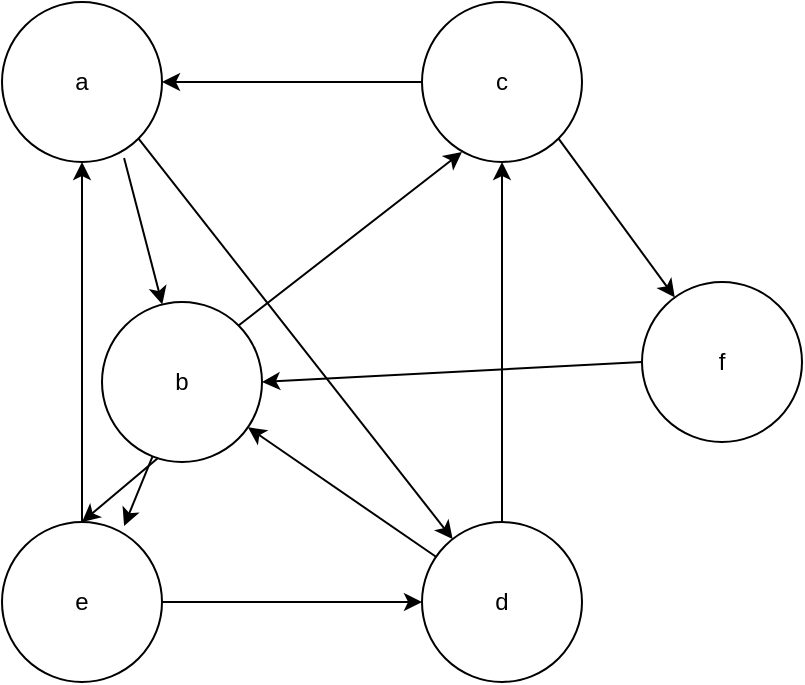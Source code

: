 <mxfile version="20.2.2" type="github">
  <diagram id="jxnv589iZnTR9g5iU23S" name="第 1 页">
    <mxGraphModel dx="1422" dy="762" grid="1" gridSize="10" guides="1" tooltips="1" connect="1" arrows="1" fold="1" page="1" pageScale="1" pageWidth="827" pageHeight="1169" math="0" shadow="0">
      <root>
        <mxCell id="0" />
        <mxCell id="1" parent="0" />
        <mxCell id="CM45C5HzOIM9avxuJysR-1" value="a" style="ellipse;whiteSpace=wrap;html=1;aspect=fixed;" vertex="1" parent="1">
          <mxGeometry x="220" y="160" width="80" height="80" as="geometry" />
        </mxCell>
        <mxCell id="CM45C5HzOIM9avxuJysR-2" value="b" style="ellipse;whiteSpace=wrap;html=1;aspect=fixed;" vertex="1" parent="1">
          <mxGeometry x="270" y="310" width="80" height="80" as="geometry" />
        </mxCell>
        <mxCell id="CM45C5HzOIM9avxuJysR-3" value="c" style="ellipse;whiteSpace=wrap;html=1;aspect=fixed;" vertex="1" parent="1">
          <mxGeometry x="430" y="160" width="80" height="80" as="geometry" />
        </mxCell>
        <mxCell id="CM45C5HzOIM9avxuJysR-4" value="" style="endArrow=classic;html=1;rounded=0;exitX=0.763;exitY=0.975;exitDx=0;exitDy=0;exitPerimeter=0;" edge="1" parent="1" source="CM45C5HzOIM9avxuJysR-1" target="CM45C5HzOIM9avxuJysR-2">
          <mxGeometry width="50" height="50" relative="1" as="geometry">
            <mxPoint x="450" y="420" as="sourcePoint" />
            <mxPoint x="500" y="370" as="targetPoint" />
          </mxGeometry>
        </mxCell>
        <mxCell id="CM45C5HzOIM9avxuJysR-5" value="" style="endArrow=classic;html=1;rounded=0;exitX=1;exitY=0;exitDx=0;exitDy=0;" edge="1" parent="1" source="CM45C5HzOIM9avxuJysR-2">
          <mxGeometry width="50" height="50" relative="1" as="geometry">
            <mxPoint x="450" y="420" as="sourcePoint" />
            <mxPoint x="450" y="235" as="targetPoint" />
          </mxGeometry>
        </mxCell>
        <mxCell id="CM45C5HzOIM9avxuJysR-6" value="" style="endArrow=classic;html=1;rounded=0;entryX=1;entryY=0.5;entryDx=0;entryDy=0;exitX=0;exitY=0.5;exitDx=0;exitDy=0;" edge="1" parent="1" source="CM45C5HzOIM9avxuJysR-3" target="CM45C5HzOIM9avxuJysR-1">
          <mxGeometry width="50" height="50" relative="1" as="geometry">
            <mxPoint x="450" y="420" as="sourcePoint" />
            <mxPoint x="500" y="370" as="targetPoint" />
          </mxGeometry>
        </mxCell>
        <mxCell id="CM45C5HzOIM9avxuJysR-7" value="e" style="ellipse;whiteSpace=wrap;html=1;aspect=fixed;" vertex="1" parent="1">
          <mxGeometry x="220" y="420" width="80" height="80" as="geometry" />
        </mxCell>
        <mxCell id="CM45C5HzOIM9avxuJysR-8" value="d" style="ellipse;whiteSpace=wrap;html=1;aspect=fixed;" vertex="1" parent="1">
          <mxGeometry x="430" y="420" width="80" height="80" as="geometry" />
        </mxCell>
        <mxCell id="CM45C5HzOIM9avxuJysR-9" value="" style="endArrow=classic;html=1;rounded=0;entryX=0.763;entryY=0.025;entryDx=0;entryDy=0;entryPerimeter=0;" edge="1" parent="1" source="CM45C5HzOIM9avxuJysR-2" target="CM45C5HzOIM9avxuJysR-7">
          <mxGeometry width="50" height="50" relative="1" as="geometry">
            <mxPoint x="450" y="420" as="sourcePoint" />
            <mxPoint x="500" y="370" as="targetPoint" />
          </mxGeometry>
        </mxCell>
        <mxCell id="CM45C5HzOIM9avxuJysR-10" value="" style="endArrow=classic;html=1;rounded=0;exitX=1;exitY=0.5;exitDx=0;exitDy=0;entryX=0;entryY=0.5;entryDx=0;entryDy=0;" edge="1" parent="1" source="CM45C5HzOIM9avxuJysR-7" target="CM45C5HzOIM9avxuJysR-8">
          <mxGeometry width="50" height="50" relative="1" as="geometry">
            <mxPoint x="450" y="420" as="sourcePoint" />
            <mxPoint x="500" y="370" as="targetPoint" />
          </mxGeometry>
        </mxCell>
        <mxCell id="CM45C5HzOIM9avxuJysR-11" value="" style="endArrow=classic;html=1;rounded=0;" edge="1" parent="1" source="CM45C5HzOIM9avxuJysR-8" target="CM45C5HzOIM9avxuJysR-2">
          <mxGeometry width="50" height="50" relative="1" as="geometry">
            <mxPoint x="450" y="420" as="sourcePoint" />
            <mxPoint x="500" y="370" as="targetPoint" />
          </mxGeometry>
        </mxCell>
        <mxCell id="CM45C5HzOIM9avxuJysR-12" value="" style="endArrow=classic;html=1;rounded=0;exitX=1;exitY=1;exitDx=0;exitDy=0;" edge="1" parent="1" source="CM45C5HzOIM9avxuJysR-1" target="CM45C5HzOIM9avxuJysR-8">
          <mxGeometry width="50" height="50" relative="1" as="geometry">
            <mxPoint x="450" y="420" as="sourcePoint" />
            <mxPoint x="500" y="370" as="targetPoint" />
          </mxGeometry>
        </mxCell>
        <mxCell id="CM45C5HzOIM9avxuJysR-13" value="" style="endArrow=classic;html=1;rounded=0;entryX=0.5;entryY=1;entryDx=0;entryDy=0;exitX=0.5;exitY=0;exitDx=0;exitDy=0;" edge="1" parent="1" source="CM45C5HzOIM9avxuJysR-8" target="CM45C5HzOIM9avxuJysR-3">
          <mxGeometry width="50" height="50" relative="1" as="geometry">
            <mxPoint x="450" y="420" as="sourcePoint" />
            <mxPoint x="500" y="370" as="targetPoint" />
          </mxGeometry>
        </mxCell>
        <mxCell id="CM45C5HzOIM9avxuJysR-14" value="f" style="ellipse;whiteSpace=wrap;html=1;aspect=fixed;" vertex="1" parent="1">
          <mxGeometry x="540" y="300" width="80" height="80" as="geometry" />
        </mxCell>
        <mxCell id="CM45C5HzOIM9avxuJysR-15" value="" style="endArrow=classic;html=1;rounded=0;exitX=1;exitY=1;exitDx=0;exitDy=0;" edge="1" parent="1" source="CM45C5HzOIM9avxuJysR-3" target="CM45C5HzOIM9avxuJysR-14">
          <mxGeometry width="50" height="50" relative="1" as="geometry">
            <mxPoint x="450" y="420" as="sourcePoint" />
            <mxPoint x="500" y="370" as="targetPoint" />
          </mxGeometry>
        </mxCell>
        <mxCell id="CM45C5HzOIM9avxuJysR-16" value="" style="endArrow=classic;html=1;rounded=0;entryX=1;entryY=0.5;entryDx=0;entryDy=0;exitX=0;exitY=0.5;exitDx=0;exitDy=0;" edge="1" parent="1" source="CM45C5HzOIM9avxuJysR-14" target="CM45C5HzOIM9avxuJysR-2">
          <mxGeometry width="50" height="50" relative="1" as="geometry">
            <mxPoint x="450" y="420" as="sourcePoint" />
            <mxPoint x="500" y="370" as="targetPoint" />
          </mxGeometry>
        </mxCell>
        <mxCell id="CM45C5HzOIM9avxuJysR-17" value="" style="endArrow=classic;html=1;rounded=0;entryX=0.5;entryY=0;entryDx=0;entryDy=0;exitX=0.35;exitY=0.975;exitDx=0;exitDy=0;exitPerimeter=0;" edge="1" parent="1" source="CM45C5HzOIM9avxuJysR-2" target="CM45C5HzOIM9avxuJysR-7">
          <mxGeometry width="50" height="50" relative="1" as="geometry">
            <mxPoint x="450" y="420" as="sourcePoint" />
            <mxPoint x="500" y="370" as="targetPoint" />
          </mxGeometry>
        </mxCell>
        <mxCell id="CM45C5HzOIM9avxuJysR-18" value="" style="endArrow=classic;html=1;rounded=0;entryX=0.5;entryY=1;entryDx=0;entryDy=0;" edge="1" parent="1" source="CM45C5HzOIM9avxuJysR-7" target="CM45C5HzOIM9avxuJysR-1">
          <mxGeometry width="50" height="50" relative="1" as="geometry">
            <mxPoint x="450" y="420" as="sourcePoint" />
            <mxPoint x="500" y="370" as="targetPoint" />
          </mxGeometry>
        </mxCell>
      </root>
    </mxGraphModel>
  </diagram>
</mxfile>
